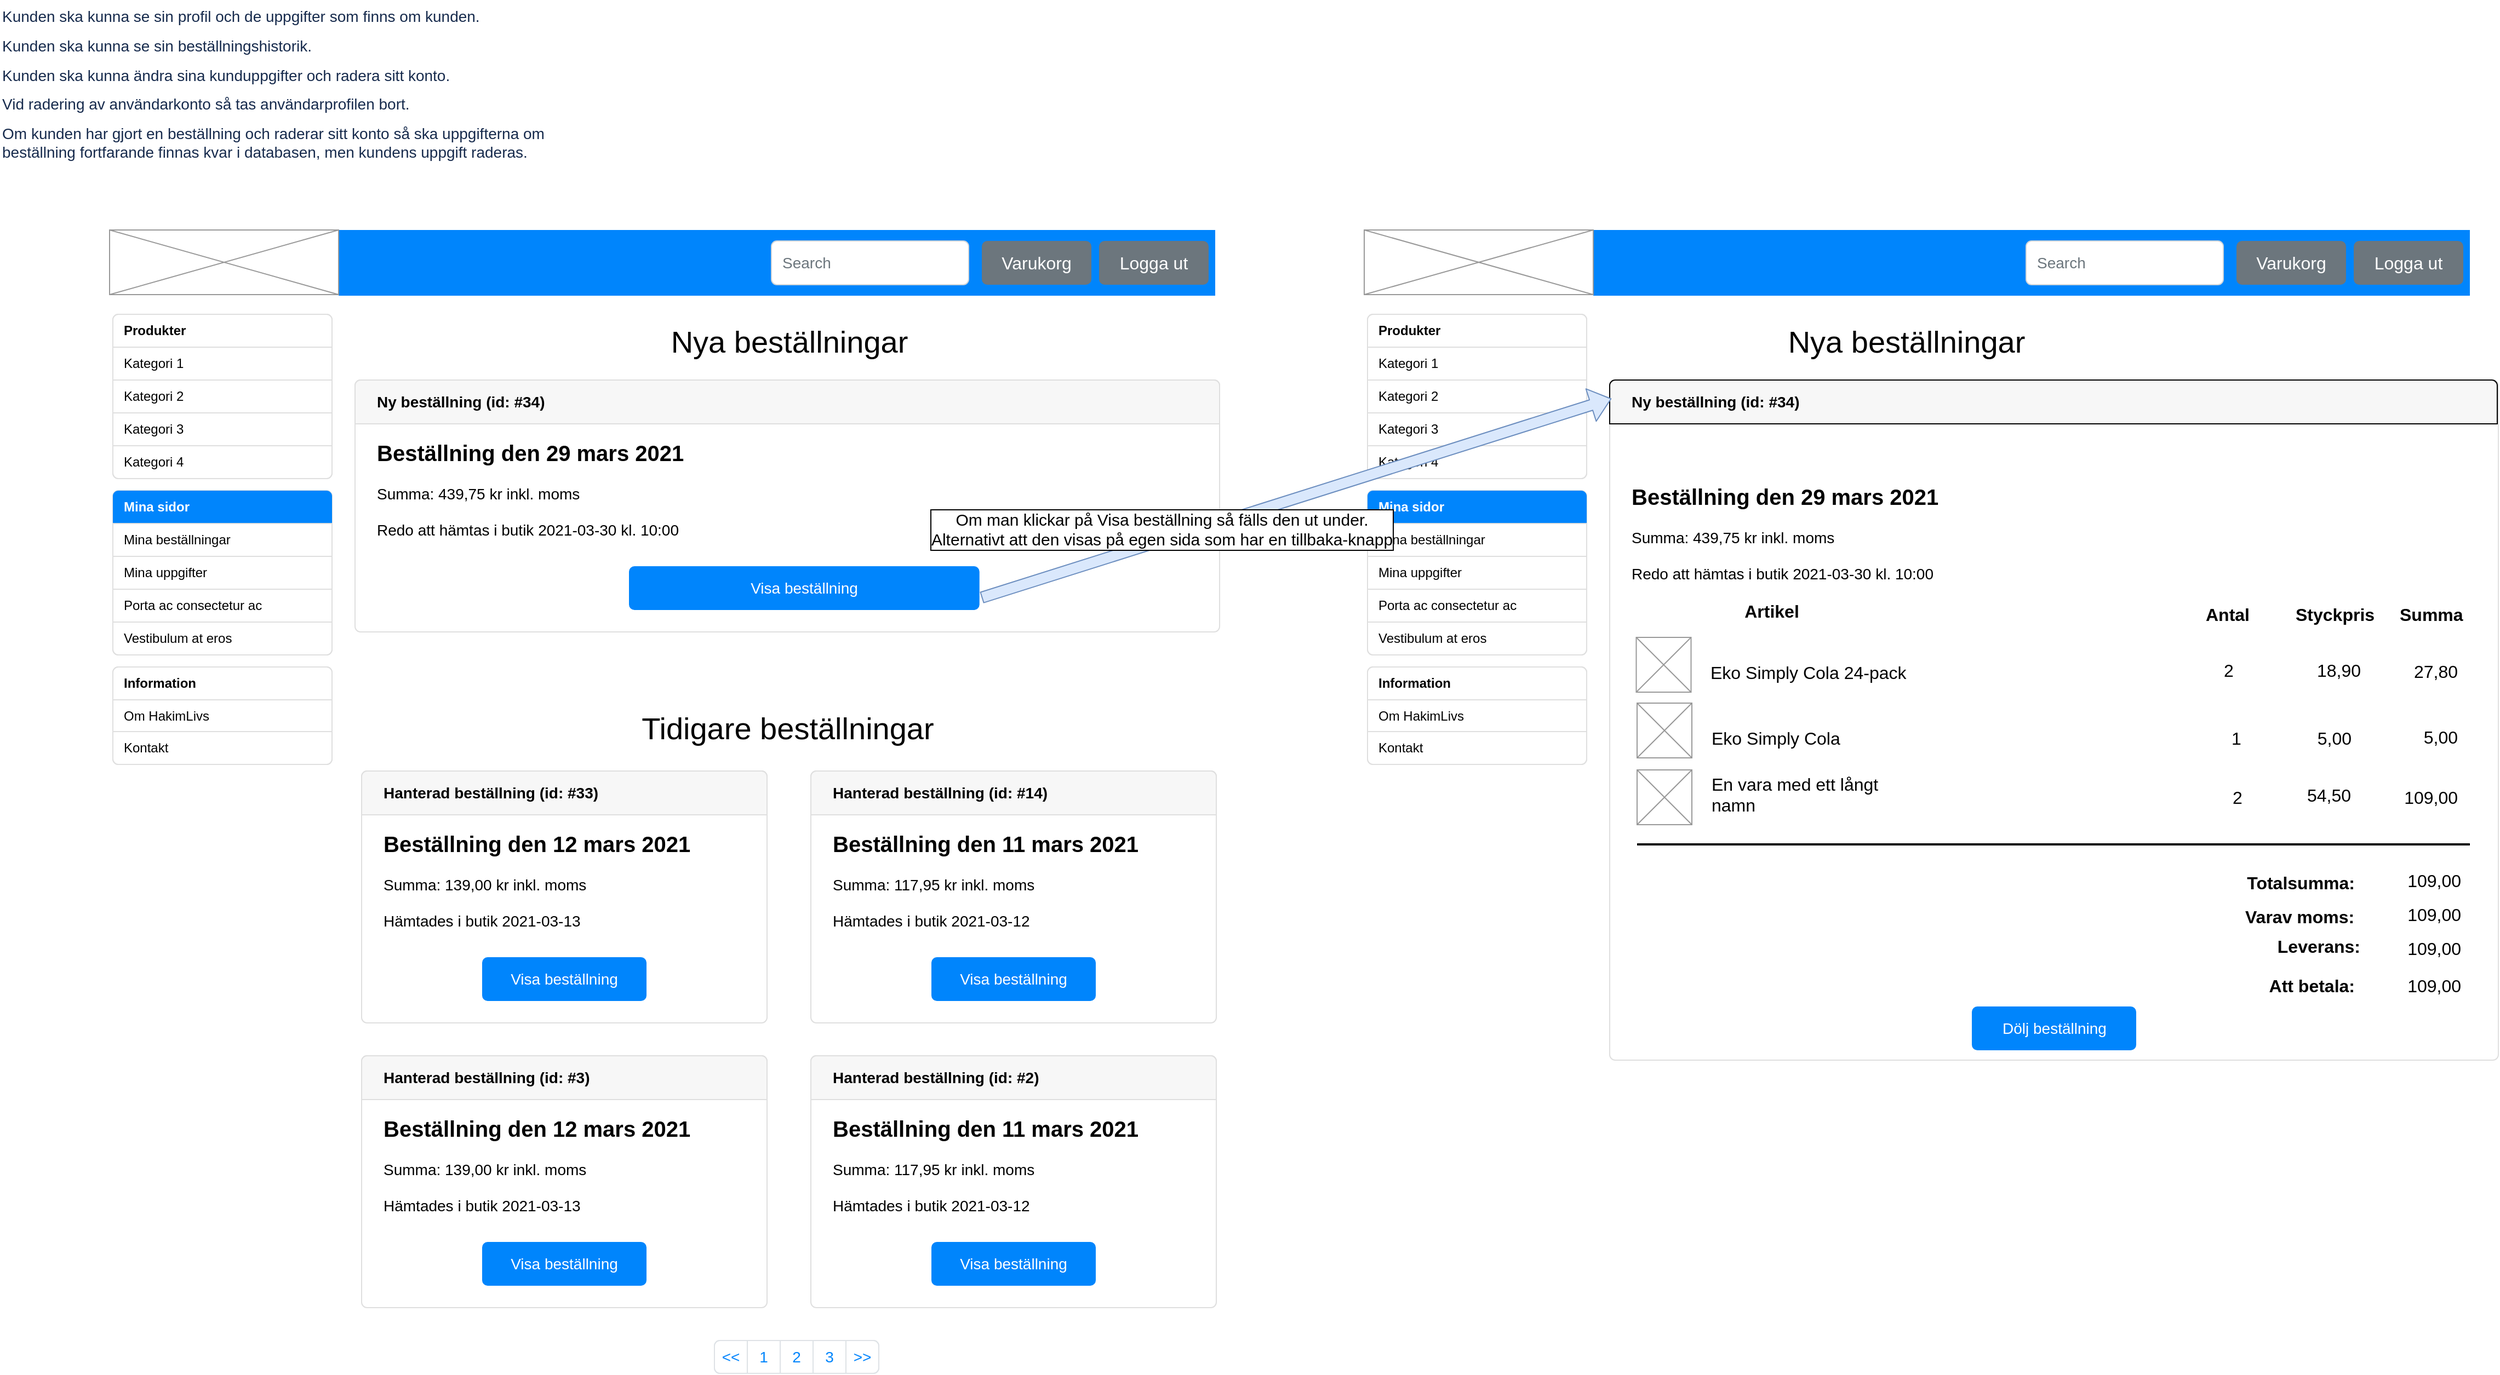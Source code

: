 <mxfile version="14.5.3" type="github">
  <diagram name="Page-1" id="03018318-947c-dd8e-b7a3-06fadd420f32">
    <mxGraphModel dx="2364" dy="2291" grid="0" gridSize="10" guides="1" tooltips="1" connect="1" arrows="1" fold="1" page="1" pageScale="1" pageWidth="1169" pageHeight="827" background="#ffffff" math="0" shadow="0">
      <root>
        <mxCell id="0" />
        <mxCell id="1" parent="0" />
        <mxCell id="zWoutBjJizttgaIo_MZe-9" value="&lt;p style=&quot;margin: 0px; padding: 0px; color: rgb(23, 43, 77); font-size: 14px; font-style: normal; font-weight: 400; letter-spacing: normal; text-indent: 0px; text-transform: none; word-spacing: 0px; background-color: rgb(255, 255, 255);&quot;&gt;Kunden ska kunna se sin profil och de uppgifter som finns om kunden.&lt;/p&gt;&lt;p style=&quot;margin: 10px 0px 0px; padding: 0px; color: rgb(23, 43, 77); font-size: 14px; font-style: normal; font-weight: 400; letter-spacing: normal; text-indent: 0px; text-transform: none; word-spacing: 0px; background-color: rgb(255, 255, 255);&quot;&gt;Kunden ska kunna se sin beställningshistorik.&lt;/p&gt;&lt;p style=&quot;margin: 10px 0px 0px; padding: 0px; color: rgb(23, 43, 77); font-size: 14px; font-style: normal; font-weight: 400; letter-spacing: normal; text-indent: 0px; text-transform: none; word-spacing: 0px; background-color: rgb(255, 255, 255);&quot;&gt;Kunden ska kunna ändra sina kunduppgifter och radera sitt konto.&amp;nbsp;&lt;/p&gt;&lt;p style=&quot;margin: 10px 0px 0px; padding: 0px; color: rgb(23, 43, 77); font-size: 14px; font-style: normal; font-weight: 400; letter-spacing: normal; text-indent: 0px; text-transform: none; word-spacing: 0px; background-color: rgb(255, 255, 255);&quot;&gt;Vid radering av användarkonto så tas användarprofilen bort.&lt;/p&gt;&lt;p style=&quot;margin: 10px 0px 0px; padding: 0px; color: rgb(23, 43, 77); font-size: 14px; font-style: normal; font-weight: 400; letter-spacing: normal; text-indent: 0px; text-transform: none; word-spacing: 0px; background-color: rgb(255, 255, 255);&quot;&gt;Om kunden har gjort en beställning och raderar sitt konto så ska uppgifterna om beställning fortfarande finnas kvar i databasen, men kundens uppgift raderas.&lt;/p&gt;" style="text;whiteSpace=wrap;html=1;" parent="1" vertex="1">
          <mxGeometry x="46" y="-196" width="550" height="140" as="geometry" />
        </mxCell>
        <mxCell id="zWoutBjJizttgaIo_MZe-147" value="" style="html=1;shadow=0;dashed=0;shape=mxgraph.bootstrap.rrect;rSize=5;strokeColor=#DFDFDF;html=1;whiteSpace=wrap;fillColor=#FFFFFF;fontColor=#000000;align=right;container=0;" parent="1" vertex="1">
          <mxGeometry x="1515" y="151" width="811" height="621" as="geometry" />
        </mxCell>
        <mxCell id="zWoutBjJizttgaIo_MZe-168" value="Nya beställningar" style="text;html=1;strokeColor=none;fillColor=none;align=center;verticalAlign=middle;whiteSpace=wrap;rounded=0;fontSize=28;" parent="1" vertex="1">
          <mxGeometry x="1511.5" y="91" width="547.5" height="50" as="geometry" />
        </mxCell>
        <mxCell id="zWoutBjJizttgaIo_MZe-169" value="" style="html=1;shadow=0;dashed=0;fillColor=#0085FC;strokeColor=none;fontSize=16;fontColor=#ffffff;align=left;spacing=15;" parent="1" vertex="1">
          <mxGeometry x="1500" y="14" width="800" height="60" as="geometry" />
        </mxCell>
        <mxCell id="zWoutBjJizttgaIo_MZe-170" value="Search" style="html=1;shadow=0;dashed=0;shape=mxgraph.bootstrap.rrect;rSize=5;fontSize=14;fontColor=#6C767D;strokeColor=#CED4DA;fillColor=#ffffff;align=left;spacing=10;" parent="zWoutBjJizttgaIo_MZe-169" vertex="1">
          <mxGeometry x="1" width="180" height="40" relative="1" as="geometry">
            <mxPoint x="-405" y="10" as="offset" />
          </mxGeometry>
        </mxCell>
        <mxCell id="zWoutBjJizttgaIo_MZe-171" value="Varukorg" style="html=1;shadow=0;dashed=0;shape=mxgraph.bootstrap.rrect;rSize=5;strokeColor=none;strokeWidth=1;fillColor=#6C767D;fontColor=#FFFFFF;whiteSpace=wrap;align=center;verticalAlign=middle;spacingLeft=0;fontStyle=0;fontSize=16;spacing=5;" parent="zWoutBjJizttgaIo_MZe-169" vertex="1">
          <mxGeometry x="587" y="10" width="100" height="40" as="geometry" />
        </mxCell>
        <mxCell id="zWoutBjJizttgaIo_MZe-172" value="Logga ut" style="html=1;shadow=0;dashed=0;shape=mxgraph.bootstrap.rrect;rSize=5;strokeColor=none;strokeWidth=1;fillColor=#6C767D;fontColor=#FFFFFF;whiteSpace=wrap;align=center;verticalAlign=middle;spacingLeft=0;fontStyle=0;fontSize=16;spacing=5;" parent="zWoutBjJizttgaIo_MZe-169" vertex="1">
          <mxGeometry x="694" y="10" width="100" height="40" as="geometry" />
        </mxCell>
        <mxCell id="zWoutBjJizttgaIo_MZe-189" value="" style="verticalLabelPosition=bottom;shadow=0;dashed=0;align=center;html=1;verticalAlign=top;strokeWidth=1;shape=mxgraph.mockup.graphics.simpleIcon;strokeColor=#999999;fontSize=28;" parent="1" vertex="1">
          <mxGeometry x="1291" y="14" width="209" height="59" as="geometry" />
        </mxCell>
        <mxCell id="zWoutBjJizttgaIo_MZe-190" value="" style="group" parent="1" vertex="1" connectable="0">
          <mxGeometry x="146" y="14" width="1019.5" height="1044" as="geometry" />
        </mxCell>
        <mxCell id="zWoutBjJizttgaIo_MZe-34" value="" style="html=1;shadow=0;dashed=0;shape=mxgraph.bootstrap.rrect;rSize=5;strokeColor=#DEE2E6;html=1;whiteSpace=wrap;fillColor=#ffffff;fontColor=#0085FC;align=center;" parent="zWoutBjJizttgaIo_MZe-190" vertex="1">
          <mxGeometry x="552" y="1014" width="150" height="30" as="geometry" />
        </mxCell>
        <mxCell id="zWoutBjJizttgaIo_MZe-35" value="&lt;&lt;" style="strokeColor=inherit;fillColor=inherit;gradientColor=inherit;fontColor=inherit;html=1;shadow=0;dashed=0;shape=mxgraph.bootstrap.leftButton;rSize=5;perimeter=none;whiteSpace=wrap;resizeHeight=1;fontSize=14;" parent="zWoutBjJizttgaIo_MZe-34" vertex="1">
          <mxGeometry width="30" height="30" relative="1" as="geometry" />
        </mxCell>
        <mxCell id="zWoutBjJizttgaIo_MZe-36" value="1" style="strokeColor=inherit;fillColor=inherit;gradientColor=inherit;fontColor=inherit;html=1;shadow=0;dashed=0;perimeter=none;whiteSpace=wrap;resizeHeight=1;fontSize=14;" parent="zWoutBjJizttgaIo_MZe-34" vertex="1">
          <mxGeometry width="30" height="30" relative="1" as="geometry">
            <mxPoint x="30" as="offset" />
          </mxGeometry>
        </mxCell>
        <mxCell id="zWoutBjJizttgaIo_MZe-37" value="2" style="strokeColor=inherit;fillColor=inherit;gradientColor=inherit;fontColor=inherit;html=1;shadow=0;dashed=0;perimeter=none;whiteSpace=wrap;resizeHeight=1;fontSize=14;" parent="zWoutBjJizttgaIo_MZe-34" vertex="1">
          <mxGeometry width="30" height="30" relative="1" as="geometry">
            <mxPoint x="60" as="offset" />
          </mxGeometry>
        </mxCell>
        <mxCell id="zWoutBjJizttgaIo_MZe-38" value="3" style="strokeColor=inherit;fillColor=inherit;gradientColor=inherit;fontColor=inherit;html=1;shadow=0;dashed=0;perimeter=none;whiteSpace=wrap;resizeHeight=1;fontSize=14;" parent="zWoutBjJizttgaIo_MZe-34" vertex="1">
          <mxGeometry width="30" height="30" relative="1" as="geometry">
            <mxPoint x="90" as="offset" />
          </mxGeometry>
        </mxCell>
        <mxCell id="zWoutBjJizttgaIo_MZe-39" value="&gt;&gt;" style="strokeColor=inherit;fillColor=inherit;gradientColor=inherit;fontColor=inherit;html=1;shadow=0;dashed=0;shape=mxgraph.bootstrap.rightButton;rSize=5;perimeter=none;whiteSpace=wrap;resizeHeight=1;fontSize=14;" parent="zWoutBjJizttgaIo_MZe-34" vertex="1">
          <mxGeometry x="1" width="30" height="30" relative="1" as="geometry">
            <mxPoint x="-30" as="offset" />
          </mxGeometry>
        </mxCell>
        <mxCell id="zWoutBjJizttgaIo_MZe-66" value="" style="html=1;shadow=0;dashed=0;shape=mxgraph.bootstrap.rrect;rSize=5;strokeColor=#DFDFDF;html=1;whiteSpace=wrap;fillColor=#FFFFFF;fontColor=#000000;align=center;" parent="zWoutBjJizttgaIo_MZe-190" vertex="1">
          <mxGeometry x="224" y="137" width="789" height="230" as="geometry" />
        </mxCell>
        <mxCell id="zWoutBjJizttgaIo_MZe-67" value="Ny beställning (id: #34)" style="html=1;shadow=0;dashed=0;shape=mxgraph.bootstrap.topButton;strokeColor=inherit;fillColor=#F7F7F7;rSize=5;perimeter=none;whiteSpace=wrap;resizeWidth=1;align=left;spacing=20;fontSize=14;fontStyle=1" parent="zWoutBjJizttgaIo_MZe-66" vertex="1">
          <mxGeometry width="789" height="40" relative="1" as="geometry" />
        </mxCell>
        <mxCell id="zWoutBjJizttgaIo_MZe-68" value="&lt;span style=&quot;font-size: 20px&quot;&gt;&lt;b&gt;Beställning den 29 mars 2021&lt;br&gt;&lt;/b&gt;&lt;/span&gt;&lt;br style=&quot;font-size: 14px&quot;&gt;Summa: 439,75 kr inkl. moms&lt;br&gt;&lt;br&gt;Redo att hämtas i butik 2021-03-30 kl. 10:00" style="perimeter=none;html=1;whiteSpace=wrap;fillColor=none;strokeColor=none;resizeWidth=1;verticalAlign=top;align=left;spacing=20;spacingTop=-10;fontSize=14;" parent="zWoutBjJizttgaIo_MZe-66" vertex="1">
          <mxGeometry width="789" height="120" relative="1" as="geometry">
            <mxPoint y="40" as="offset" />
          </mxGeometry>
        </mxCell>
        <mxCell id="zWoutBjJizttgaIo_MZe-69" value="Visa beställning" style="html=1;shadow=0;dashed=0;shape=mxgraph.bootstrap.rrect;rSize=5;perimeter=none;whiteSpace=wrap;fillColor=#0085FC;strokeColor=none;fontColor=#ffffff;resizeWidth=1;fontSize=14;" parent="zWoutBjJizttgaIo_MZe-66" vertex="1">
          <mxGeometry y="1" width="319.865" height="40" relative="1" as="geometry">
            <mxPoint x="250" y="-60" as="offset" />
          </mxGeometry>
        </mxCell>
        <mxCell id="zWoutBjJizttgaIo_MZe-75" value="" style="html=1;shadow=0;dashed=0;shape=mxgraph.bootstrap.rrect;rSize=5;strokeColor=#DFDFDF;html=1;whiteSpace=wrap;fillColor=#FFFFFF;fontColor=#000000;align=center;" parent="zWoutBjJizttgaIo_MZe-190" vertex="1">
          <mxGeometry x="230" y="494" width="370" height="230" as="geometry" />
        </mxCell>
        <mxCell id="zWoutBjJizttgaIo_MZe-76" value="Hanterad beställning (id: #33)" style="html=1;shadow=0;dashed=0;shape=mxgraph.bootstrap.topButton;strokeColor=inherit;fillColor=#F7F7F7;rSize=5;perimeter=none;whiteSpace=wrap;resizeWidth=1;align=left;spacing=20;fontSize=14;fontStyle=1" parent="zWoutBjJizttgaIo_MZe-75" vertex="1">
          <mxGeometry width="370" height="40" relative="1" as="geometry" />
        </mxCell>
        <mxCell id="zWoutBjJizttgaIo_MZe-77" value="&lt;span style=&quot;font-size: 20px&quot;&gt;&lt;b&gt;Beställning den 12 mars 2021&lt;br&gt;&lt;/b&gt;&lt;/span&gt;&lt;br style=&quot;font-size: 14px&quot;&gt;Summa: 139,00 kr inkl. moms&lt;br&gt;&lt;br&gt;Hämtades i butik 2021-03-13" style="perimeter=none;html=1;whiteSpace=wrap;fillColor=none;strokeColor=none;resizeWidth=1;verticalAlign=top;align=left;spacing=20;spacingTop=-10;fontSize=14;" parent="zWoutBjJizttgaIo_MZe-75" vertex="1">
          <mxGeometry width="370" height="120" relative="1" as="geometry">
            <mxPoint y="40" as="offset" />
          </mxGeometry>
        </mxCell>
        <mxCell id="zWoutBjJizttgaIo_MZe-78" value="Visa beställning" style="html=1;shadow=0;dashed=0;shape=mxgraph.bootstrap.rrect;rSize=5;perimeter=none;whiteSpace=wrap;fillColor=#0085FC;strokeColor=none;fontColor=#ffffff;resizeWidth=1;fontSize=14;" parent="zWoutBjJizttgaIo_MZe-75" vertex="1">
          <mxGeometry y="1" width="150" height="40" relative="1" as="geometry">
            <mxPoint x="110" y="-60" as="offset" />
          </mxGeometry>
        </mxCell>
        <mxCell id="zWoutBjJizttgaIo_MZe-83" value="" style="html=1;shadow=0;dashed=0;shape=mxgraph.bootstrap.rrect;rSize=5;strokeColor=#DFDFDF;html=1;whiteSpace=wrap;fillColor=#FFFFFF;fontColor=#000000;align=center;" parent="zWoutBjJizttgaIo_MZe-190" vertex="1">
          <mxGeometry x="640" y="494" width="370" height="230" as="geometry" />
        </mxCell>
        <mxCell id="zWoutBjJizttgaIo_MZe-84" value="Hanterad beställning (id: #14)" style="html=1;shadow=0;dashed=0;shape=mxgraph.bootstrap.topButton;strokeColor=inherit;fillColor=#F7F7F7;rSize=5;perimeter=none;whiteSpace=wrap;resizeWidth=1;align=left;spacing=20;fontSize=14;fontStyle=1" parent="zWoutBjJizttgaIo_MZe-83" vertex="1">
          <mxGeometry width="370" height="40" relative="1" as="geometry" />
        </mxCell>
        <mxCell id="zWoutBjJizttgaIo_MZe-85" value="&lt;span style=&quot;font-size: 20px&quot;&gt;&lt;b&gt;Beställning den 11 mars 2021&lt;br&gt;&lt;/b&gt;&lt;/span&gt;&lt;br style=&quot;font-size: 14px&quot;&gt;Summa: 117,95 kr inkl. moms&lt;br&gt;&lt;br&gt;Hämtades i butik 2021-03-12" style="perimeter=none;html=1;whiteSpace=wrap;fillColor=none;strokeColor=none;resizeWidth=1;verticalAlign=top;align=left;spacing=20;spacingTop=-10;fontSize=14;" parent="zWoutBjJizttgaIo_MZe-83" vertex="1">
          <mxGeometry width="370" height="120" relative="1" as="geometry">
            <mxPoint y="40" as="offset" />
          </mxGeometry>
        </mxCell>
        <mxCell id="zWoutBjJizttgaIo_MZe-86" value="Visa beställning" style="html=1;shadow=0;dashed=0;shape=mxgraph.bootstrap.rrect;rSize=5;perimeter=none;whiteSpace=wrap;fillColor=#0085FC;strokeColor=none;fontColor=#ffffff;resizeWidth=1;fontSize=14;" parent="zWoutBjJizttgaIo_MZe-83" vertex="1">
          <mxGeometry y="1" width="150" height="40" relative="1" as="geometry">
            <mxPoint x="110" y="-60" as="offset" />
          </mxGeometry>
        </mxCell>
        <mxCell id="zWoutBjJizttgaIo_MZe-87" value="" style="html=1;shadow=0;dashed=0;shape=mxgraph.bootstrap.rrect;rSize=5;strokeColor=#DFDFDF;html=1;whiteSpace=wrap;fillColor=#FFFFFF;fontColor=#000000;align=center;" parent="zWoutBjJizttgaIo_MZe-190" vertex="1">
          <mxGeometry x="230" y="754" width="370" height="230" as="geometry" />
        </mxCell>
        <mxCell id="zWoutBjJizttgaIo_MZe-88" value="Hanterad beställning (id: #3)" style="html=1;shadow=0;dashed=0;shape=mxgraph.bootstrap.topButton;strokeColor=inherit;fillColor=#F7F7F7;rSize=5;perimeter=none;whiteSpace=wrap;resizeWidth=1;align=left;spacing=20;fontSize=14;fontStyle=1" parent="zWoutBjJizttgaIo_MZe-87" vertex="1">
          <mxGeometry width="370" height="40" relative="1" as="geometry" />
        </mxCell>
        <mxCell id="zWoutBjJizttgaIo_MZe-89" value="&lt;span style=&quot;font-size: 20px&quot;&gt;&lt;b&gt;Beställning den 12 mars 2021&lt;br&gt;&lt;/b&gt;&lt;/span&gt;&lt;br style=&quot;font-size: 14px&quot;&gt;Summa: 139,00 kr inkl. moms&lt;br&gt;&lt;br&gt;Hämtades i butik 2021-03-13" style="perimeter=none;html=1;whiteSpace=wrap;fillColor=none;strokeColor=none;resizeWidth=1;verticalAlign=top;align=left;spacing=20;spacingTop=-10;fontSize=14;" parent="zWoutBjJizttgaIo_MZe-87" vertex="1">
          <mxGeometry width="370" height="120" relative="1" as="geometry">
            <mxPoint y="40" as="offset" />
          </mxGeometry>
        </mxCell>
        <mxCell id="zWoutBjJizttgaIo_MZe-90" value="Visa beställning" style="html=1;shadow=0;dashed=0;shape=mxgraph.bootstrap.rrect;rSize=5;perimeter=none;whiteSpace=wrap;fillColor=#0085FC;strokeColor=none;fontColor=#ffffff;resizeWidth=1;fontSize=14;" parent="zWoutBjJizttgaIo_MZe-87" vertex="1">
          <mxGeometry y="1" width="150" height="40" relative="1" as="geometry">
            <mxPoint x="110" y="-60" as="offset" />
          </mxGeometry>
        </mxCell>
        <mxCell id="zWoutBjJizttgaIo_MZe-91" value="" style="html=1;shadow=0;dashed=0;shape=mxgraph.bootstrap.rrect;rSize=5;strokeColor=#DFDFDF;html=1;whiteSpace=wrap;fillColor=#FFFFFF;fontColor=#000000;align=center;" parent="zWoutBjJizttgaIo_MZe-190" vertex="1">
          <mxGeometry x="640" y="754" width="370" height="230" as="geometry" />
        </mxCell>
        <mxCell id="zWoutBjJizttgaIo_MZe-92" value="Hanterad beställning (id: #2)" style="html=1;shadow=0;dashed=0;shape=mxgraph.bootstrap.topButton;strokeColor=inherit;fillColor=#F7F7F7;rSize=5;perimeter=none;whiteSpace=wrap;resizeWidth=1;align=left;spacing=20;fontSize=14;fontStyle=1" parent="zWoutBjJizttgaIo_MZe-91" vertex="1">
          <mxGeometry width="370" height="40" relative="1" as="geometry" />
        </mxCell>
        <mxCell id="zWoutBjJizttgaIo_MZe-93" value="&lt;span style=&quot;font-size: 20px&quot;&gt;&lt;b&gt;Beställning den 11 mars 2021&lt;br&gt;&lt;/b&gt;&lt;/span&gt;&lt;br style=&quot;font-size: 14px&quot;&gt;Summa: 117,95 kr inkl. moms&lt;br&gt;&lt;br&gt;Hämtades i butik 2021-03-12" style="perimeter=none;html=1;whiteSpace=wrap;fillColor=none;strokeColor=none;resizeWidth=1;verticalAlign=top;align=left;spacing=20;spacingTop=-10;fontSize=14;" parent="zWoutBjJizttgaIo_MZe-91" vertex="1">
          <mxGeometry width="370" height="120" relative="1" as="geometry">
            <mxPoint y="40" as="offset" />
          </mxGeometry>
        </mxCell>
        <mxCell id="zWoutBjJizttgaIo_MZe-94" value="Visa beställning" style="html=1;shadow=0;dashed=0;shape=mxgraph.bootstrap.rrect;rSize=5;perimeter=none;whiteSpace=wrap;fillColor=#0085FC;strokeColor=none;fontColor=#ffffff;resizeWidth=1;fontSize=14;" parent="zWoutBjJizttgaIo_MZe-91" vertex="1">
          <mxGeometry y="1" width="150" height="40" relative="1" as="geometry">
            <mxPoint x="110" y="-60" as="offset" />
          </mxGeometry>
        </mxCell>
        <mxCell id="zWoutBjJizttgaIo_MZe-95" value="Tidigare beställningar" style="text;html=1;strokeColor=none;fillColor=none;align=center;verticalAlign=middle;whiteSpace=wrap;rounded=0;fontSize=28;" parent="zWoutBjJizttgaIo_MZe-190" vertex="1">
          <mxGeometry x="220.5" y="430" width="796" height="50" as="geometry" />
        </mxCell>
        <mxCell id="zWoutBjJizttgaIo_MZe-96" value="Nya beställningar" style="text;html=1;strokeColor=none;fillColor=none;align=center;verticalAlign=middle;whiteSpace=wrap;rounded=0;fontSize=28;" parent="zWoutBjJizttgaIo_MZe-190" vertex="1">
          <mxGeometry x="220.5" y="77" width="799" height="50" as="geometry" />
        </mxCell>
        <mxCell id="zWoutBjJizttgaIo_MZe-99" value="" style="html=1;shadow=0;dashed=0;fillColor=#0085FC;strokeColor=none;fontSize=16;fontColor=#ffffff;align=left;spacing=15;" parent="zWoutBjJizttgaIo_MZe-190" vertex="1">
          <mxGeometry x="209" width="800" height="60" as="geometry" />
        </mxCell>
        <mxCell id="zWoutBjJizttgaIo_MZe-105" value="Search" style="html=1;shadow=0;dashed=0;shape=mxgraph.bootstrap.rrect;rSize=5;fontSize=14;fontColor=#6C767D;strokeColor=#CED4DA;fillColor=#ffffff;align=left;spacing=10;" parent="zWoutBjJizttgaIo_MZe-99" vertex="1">
          <mxGeometry x="1" width="180" height="40" relative="1" as="geometry">
            <mxPoint x="-405" y="10" as="offset" />
          </mxGeometry>
        </mxCell>
        <mxCell id="zWoutBjJizttgaIo_MZe-106" value="Varukorg" style="html=1;shadow=0;dashed=0;shape=mxgraph.bootstrap.rrect;rSize=5;strokeColor=none;strokeWidth=1;fillColor=#6C767D;fontColor=#FFFFFF;whiteSpace=wrap;align=center;verticalAlign=middle;spacingLeft=0;fontStyle=0;fontSize=16;spacing=5;" parent="zWoutBjJizttgaIo_MZe-99" vertex="1">
          <mxGeometry x="587" y="10" width="100" height="40" as="geometry" />
        </mxCell>
        <mxCell id="zWoutBjJizttgaIo_MZe-107" value="Logga ut" style="html=1;shadow=0;dashed=0;shape=mxgraph.bootstrap.rrect;rSize=5;strokeColor=none;strokeWidth=1;fillColor=#6C767D;fontColor=#FFFFFF;whiteSpace=wrap;align=center;verticalAlign=middle;spacingLeft=0;fontStyle=0;fontSize=16;spacing=5;" parent="zWoutBjJizttgaIo_MZe-99" vertex="1">
          <mxGeometry x="694" y="10" width="100" height="40" as="geometry" />
        </mxCell>
        <mxCell id="zWoutBjJizttgaIo_MZe-113" value="" style="html=1;shadow=0;dashed=0;shape=mxgraph.bootstrap.rrect;rSize=5;strokeColor=#DFDFDF;html=1;whiteSpace=wrap;fillColor=#FFFFFF;fontColor=#000000;align=right;" parent="zWoutBjJizttgaIo_MZe-190" vertex="1">
          <mxGeometry x="3" y="238" width="200" height="150" as="geometry" />
        </mxCell>
        <mxCell id="zWoutBjJizttgaIo_MZe-114" value="Mina sidor" style="html=1;shadow=0;dashed=0;shape=mxgraph.bootstrap.topButton;rSize=5;strokeColor=none;fillColor=#0085FC;fontColor=#ffffff;perimeter=none;whiteSpace=wrap;resizeWidth=1;align=left;spacing=10;fontStyle=1" parent="zWoutBjJizttgaIo_MZe-113" vertex="1">
          <mxGeometry width="200" height="30" relative="1" as="geometry" />
        </mxCell>
        <mxCell id="zWoutBjJizttgaIo_MZe-115" value="Mina beställningar" style="strokeColor=inherit;fillColor=inherit;gradientColor=inherit;fontColor=inherit;html=1;shadow=0;dashed=0;perimeter=none;whiteSpace=wrap;resizeWidth=1;align=left;spacing=10;" parent="zWoutBjJizttgaIo_MZe-113" vertex="1">
          <mxGeometry width="200" height="30" relative="1" as="geometry">
            <mxPoint y="30" as="offset" />
          </mxGeometry>
        </mxCell>
        <mxCell id="zWoutBjJizttgaIo_MZe-116" value="Mina uppgifter" style="strokeColor=inherit;fillColor=inherit;gradientColor=inherit;fontColor=inherit;html=1;shadow=0;dashed=0;perimeter=none;whiteSpace=wrap;resizeWidth=1;align=left;spacing=10;" parent="zWoutBjJizttgaIo_MZe-113" vertex="1">
          <mxGeometry width="200" height="30" relative="1" as="geometry">
            <mxPoint y="60" as="offset" />
          </mxGeometry>
        </mxCell>
        <mxCell id="zWoutBjJizttgaIo_MZe-117" value="Porta ac consectetur ac" style="strokeColor=inherit;fillColor=inherit;gradientColor=inherit;fontColor=inherit;html=1;shadow=0;dashed=0;perimeter=none;whiteSpace=wrap;resizeWidth=1;align=left;spacing=10;" parent="zWoutBjJizttgaIo_MZe-113" vertex="1">
          <mxGeometry width="200" height="30" relative="1" as="geometry">
            <mxPoint y="90" as="offset" />
          </mxGeometry>
        </mxCell>
        <mxCell id="zWoutBjJizttgaIo_MZe-118" value="Vestibulum at eros" style="strokeColor=inherit;fillColor=inherit;gradientColor=inherit;fontColor=inherit;html=1;shadow=0;dashed=0;shape=mxgraph.bootstrap.bottomButton;rSize=5;perimeter=none;whiteSpace=wrap;resizeWidth=1;resizeHeight=0;align=left;spacing=10;" parent="zWoutBjJizttgaIo_MZe-113" vertex="1">
          <mxGeometry y="1" width="200" height="30" relative="1" as="geometry">
            <mxPoint y="-30" as="offset" />
          </mxGeometry>
        </mxCell>
        <mxCell id="zWoutBjJizttgaIo_MZe-119" value="" style="html=1;shadow=0;dashed=0;shape=mxgraph.bootstrap.rrect;rSize=5;strokeColor=#DFDFDF;html=1;whiteSpace=wrap;fillColor=#FFFFFF;fontColor=#000000;align=right;" parent="zWoutBjJizttgaIo_MZe-190" vertex="1">
          <mxGeometry x="3" y="77" width="200" height="150" as="geometry" />
        </mxCell>
        <mxCell id="zWoutBjJizttgaIo_MZe-120" value="Produkter" style="strokeColor=inherit;fillColor=inherit;gradientColor=inherit;fontColor=inherit;html=1;shadow=0;dashed=0;shape=mxgraph.bootstrap.topButton;rSize=5;perimeter=none;whiteSpace=wrap;resizeWidth=1;align=left;spacing=10;fontStyle=1" parent="zWoutBjJizttgaIo_MZe-119" vertex="1">
          <mxGeometry width="200" height="30" relative="1" as="geometry" />
        </mxCell>
        <mxCell id="zWoutBjJizttgaIo_MZe-121" value="Kategori 1" style="strokeColor=inherit;fillColor=inherit;gradientColor=inherit;fontColor=inherit;html=1;shadow=0;dashed=0;perimeter=none;whiteSpace=wrap;resizeWidth=1;align=left;spacing=10;" parent="zWoutBjJizttgaIo_MZe-119" vertex="1">
          <mxGeometry width="200" height="30" relative="1" as="geometry">
            <mxPoint y="30" as="offset" />
          </mxGeometry>
        </mxCell>
        <mxCell id="zWoutBjJizttgaIo_MZe-122" value="Kategori 2" style="strokeColor=inherit;fillColor=inherit;gradientColor=inherit;fontColor=inherit;html=1;shadow=0;dashed=0;perimeter=none;whiteSpace=wrap;resizeWidth=1;align=left;spacing=10;" parent="zWoutBjJizttgaIo_MZe-119" vertex="1">
          <mxGeometry width="200" height="30" relative="1" as="geometry">
            <mxPoint y="60" as="offset" />
          </mxGeometry>
        </mxCell>
        <mxCell id="zWoutBjJizttgaIo_MZe-123" value="Kategori 3" style="strokeColor=inherit;fillColor=inherit;gradientColor=inherit;fontColor=inherit;html=1;shadow=0;dashed=0;perimeter=none;whiteSpace=wrap;resizeWidth=1;align=left;spacing=10;" parent="zWoutBjJizttgaIo_MZe-119" vertex="1">
          <mxGeometry width="200" height="30" relative="1" as="geometry">
            <mxPoint y="90" as="offset" />
          </mxGeometry>
        </mxCell>
        <mxCell id="zWoutBjJizttgaIo_MZe-124" value="Kategori 4" style="strokeColor=inherit;fillColor=inherit;gradientColor=inherit;fontColor=inherit;html=1;shadow=0;dashed=0;shape=mxgraph.bootstrap.bottomButton;rSize=5;perimeter=none;whiteSpace=wrap;resizeWidth=1;resizeHeight=0;align=left;spacing=10;" parent="zWoutBjJizttgaIo_MZe-119" vertex="1">
          <mxGeometry y="1" width="200" height="30" relative="1" as="geometry">
            <mxPoint y="-30" as="offset" />
          </mxGeometry>
        </mxCell>
        <mxCell id="zWoutBjJizttgaIo_MZe-125" value="" style="html=1;shadow=0;dashed=0;shape=mxgraph.bootstrap.rrect;rSize=5;strokeColor=#DFDFDF;html=1;whiteSpace=wrap;fillColor=#FFFFFF;fontColor=#000000;align=right;" parent="zWoutBjJizttgaIo_MZe-190" vertex="1">
          <mxGeometry x="3" y="399" width="200" height="89" as="geometry" />
        </mxCell>
        <mxCell id="zWoutBjJizttgaIo_MZe-126" value="Information" style="strokeColor=inherit;fillColor=inherit;gradientColor=inherit;fontColor=inherit;html=1;shadow=0;dashed=0;shape=mxgraph.bootstrap.topButton;rSize=5;perimeter=none;whiteSpace=wrap;resizeWidth=1;align=left;spacing=10;fontStyle=1" parent="zWoutBjJizttgaIo_MZe-125" vertex="1">
          <mxGeometry width="200" height="30" relative="1" as="geometry" />
        </mxCell>
        <mxCell id="zWoutBjJizttgaIo_MZe-127" value="Om HakimLivs" style="strokeColor=inherit;fillColor=inherit;gradientColor=inherit;fontColor=inherit;html=1;shadow=0;dashed=0;perimeter=none;whiteSpace=wrap;resizeWidth=1;align=left;spacing=10;" parent="zWoutBjJizttgaIo_MZe-125" vertex="1">
          <mxGeometry width="200" height="30" relative="1" as="geometry">
            <mxPoint y="30" as="offset" />
          </mxGeometry>
        </mxCell>
        <mxCell id="zWoutBjJizttgaIo_MZe-130" value="Kontakt" style="strokeColor=inherit;fillColor=inherit;gradientColor=inherit;fontColor=inherit;html=1;shadow=0;dashed=0;shape=mxgraph.bootstrap.bottomButton;rSize=5;perimeter=none;whiteSpace=wrap;resizeWidth=1;resizeHeight=0;align=left;spacing=10;" parent="zWoutBjJizttgaIo_MZe-125" vertex="1">
          <mxGeometry y="1" width="200" height="30" relative="1" as="geometry">
            <mxPoint y="-30" as="offset" />
          </mxGeometry>
        </mxCell>
        <mxCell id="zWoutBjJizttgaIo_MZe-140" value="" style="verticalLabelPosition=bottom;shadow=0;dashed=0;align=center;html=1;verticalAlign=top;strokeWidth=1;shape=mxgraph.mockup.graphics.simpleIcon;strokeColor=#999999;fontSize=28;" parent="zWoutBjJizttgaIo_MZe-190" vertex="1">
          <mxGeometry width="209" height="59" as="geometry" />
        </mxCell>
        <mxCell id="zWoutBjJizttgaIo_MZe-191" value="" style="group" parent="1" vertex="1" connectable="0">
          <mxGeometry x="1294" y="91" width="200" height="411" as="geometry" />
        </mxCell>
        <mxCell id="zWoutBjJizttgaIo_MZe-173" value="" style="html=1;shadow=0;dashed=0;shape=mxgraph.bootstrap.rrect;rSize=5;strokeColor=#DFDFDF;html=1;whiteSpace=wrap;fillColor=#FFFFFF;fontColor=#000000;align=right;" parent="zWoutBjJizttgaIo_MZe-191" vertex="1">
          <mxGeometry y="161" width="200" height="150" as="geometry" />
        </mxCell>
        <mxCell id="zWoutBjJizttgaIo_MZe-174" value="Mina sidor" style="html=1;shadow=0;dashed=0;shape=mxgraph.bootstrap.topButton;rSize=5;strokeColor=none;fillColor=#0085FC;fontColor=#ffffff;perimeter=none;whiteSpace=wrap;resizeWidth=1;align=left;spacing=10;fontStyle=1" parent="zWoutBjJizttgaIo_MZe-173" vertex="1">
          <mxGeometry width="200" height="30" relative="1" as="geometry" />
        </mxCell>
        <mxCell id="zWoutBjJizttgaIo_MZe-175" value="Mina beställningar" style="strokeColor=inherit;fillColor=inherit;gradientColor=inherit;fontColor=inherit;html=1;shadow=0;dashed=0;perimeter=none;whiteSpace=wrap;resizeWidth=1;align=left;spacing=10;" parent="zWoutBjJizttgaIo_MZe-173" vertex="1">
          <mxGeometry width="200" height="30" relative="1" as="geometry">
            <mxPoint y="30" as="offset" />
          </mxGeometry>
        </mxCell>
        <mxCell id="zWoutBjJizttgaIo_MZe-176" value="Mina uppgifter" style="strokeColor=inherit;fillColor=inherit;gradientColor=inherit;fontColor=inherit;html=1;shadow=0;dashed=0;perimeter=none;whiteSpace=wrap;resizeWidth=1;align=left;spacing=10;" parent="zWoutBjJizttgaIo_MZe-173" vertex="1">
          <mxGeometry width="200" height="30" relative="1" as="geometry">
            <mxPoint y="60" as="offset" />
          </mxGeometry>
        </mxCell>
        <mxCell id="zWoutBjJizttgaIo_MZe-177" value="Porta ac consectetur ac" style="strokeColor=inherit;fillColor=inherit;gradientColor=inherit;fontColor=inherit;html=1;shadow=0;dashed=0;perimeter=none;whiteSpace=wrap;resizeWidth=1;align=left;spacing=10;" parent="zWoutBjJizttgaIo_MZe-173" vertex="1">
          <mxGeometry width="200" height="30" relative="1" as="geometry">
            <mxPoint y="90" as="offset" />
          </mxGeometry>
        </mxCell>
        <mxCell id="zWoutBjJizttgaIo_MZe-178" value="Vestibulum at eros" style="strokeColor=inherit;fillColor=inherit;gradientColor=inherit;fontColor=inherit;html=1;shadow=0;dashed=0;shape=mxgraph.bootstrap.bottomButton;rSize=5;perimeter=none;whiteSpace=wrap;resizeWidth=1;resizeHeight=0;align=left;spacing=10;" parent="zWoutBjJizttgaIo_MZe-173" vertex="1">
          <mxGeometry y="1" width="200" height="30" relative="1" as="geometry">
            <mxPoint y="-30" as="offset" />
          </mxGeometry>
        </mxCell>
        <mxCell id="zWoutBjJizttgaIo_MZe-179" value="" style="html=1;shadow=0;dashed=0;shape=mxgraph.bootstrap.rrect;rSize=5;strokeColor=#DFDFDF;html=1;whiteSpace=wrap;fillColor=#FFFFFF;fontColor=#000000;align=right;" parent="zWoutBjJizttgaIo_MZe-191" vertex="1">
          <mxGeometry width="200" height="150" as="geometry" />
        </mxCell>
        <mxCell id="zWoutBjJizttgaIo_MZe-180" value="Produkter" style="strokeColor=inherit;fillColor=inherit;gradientColor=inherit;fontColor=inherit;html=1;shadow=0;dashed=0;shape=mxgraph.bootstrap.topButton;rSize=5;perimeter=none;whiteSpace=wrap;resizeWidth=1;align=left;spacing=10;fontStyle=1" parent="zWoutBjJizttgaIo_MZe-179" vertex="1">
          <mxGeometry width="200" height="30" relative="1" as="geometry" />
        </mxCell>
        <mxCell id="zWoutBjJizttgaIo_MZe-181" value="Kategori 1" style="strokeColor=inherit;fillColor=inherit;gradientColor=inherit;fontColor=inherit;html=1;shadow=0;dashed=0;perimeter=none;whiteSpace=wrap;resizeWidth=1;align=left;spacing=10;" parent="zWoutBjJizttgaIo_MZe-179" vertex="1">
          <mxGeometry width="200" height="30" relative="1" as="geometry">
            <mxPoint y="30" as="offset" />
          </mxGeometry>
        </mxCell>
        <mxCell id="zWoutBjJizttgaIo_MZe-182" value="Kategori 2" style="strokeColor=inherit;fillColor=inherit;gradientColor=inherit;fontColor=inherit;html=1;shadow=0;dashed=0;perimeter=none;whiteSpace=wrap;resizeWidth=1;align=left;spacing=10;" parent="zWoutBjJizttgaIo_MZe-179" vertex="1">
          <mxGeometry width="200" height="30" relative="1" as="geometry">
            <mxPoint y="60" as="offset" />
          </mxGeometry>
        </mxCell>
        <mxCell id="zWoutBjJizttgaIo_MZe-183" value="Kategori 3" style="strokeColor=inherit;fillColor=inherit;gradientColor=inherit;fontColor=inherit;html=1;shadow=0;dashed=0;perimeter=none;whiteSpace=wrap;resizeWidth=1;align=left;spacing=10;" parent="zWoutBjJizttgaIo_MZe-179" vertex="1">
          <mxGeometry width="200" height="30" relative="1" as="geometry">
            <mxPoint y="90" as="offset" />
          </mxGeometry>
        </mxCell>
        <mxCell id="zWoutBjJizttgaIo_MZe-184" value="Kategori 4" style="strokeColor=inherit;fillColor=inherit;gradientColor=inherit;fontColor=inherit;html=1;shadow=0;dashed=0;shape=mxgraph.bootstrap.bottomButton;rSize=5;perimeter=none;whiteSpace=wrap;resizeWidth=1;resizeHeight=0;align=left;spacing=10;" parent="zWoutBjJizttgaIo_MZe-179" vertex="1">
          <mxGeometry y="1" width="200" height="30" relative="1" as="geometry">
            <mxPoint y="-30" as="offset" />
          </mxGeometry>
        </mxCell>
        <mxCell id="zWoutBjJizttgaIo_MZe-185" value="" style="html=1;shadow=0;dashed=0;shape=mxgraph.bootstrap.rrect;rSize=5;strokeColor=#DFDFDF;html=1;whiteSpace=wrap;fillColor=#FFFFFF;fontColor=#000000;align=right;" parent="zWoutBjJizttgaIo_MZe-191" vertex="1">
          <mxGeometry y="322" width="200" height="89" as="geometry" />
        </mxCell>
        <mxCell id="zWoutBjJizttgaIo_MZe-186" value="Information" style="strokeColor=inherit;fillColor=inherit;gradientColor=inherit;fontColor=inherit;html=1;shadow=0;dashed=0;shape=mxgraph.bootstrap.topButton;rSize=5;perimeter=none;whiteSpace=wrap;resizeWidth=1;align=left;spacing=10;fontStyle=1" parent="zWoutBjJizttgaIo_MZe-185" vertex="1">
          <mxGeometry width="200" height="30" relative="1" as="geometry" />
        </mxCell>
        <mxCell id="zWoutBjJizttgaIo_MZe-187" value="Om HakimLivs" style="strokeColor=inherit;fillColor=inherit;gradientColor=inherit;fontColor=inherit;html=1;shadow=0;dashed=0;perimeter=none;whiteSpace=wrap;resizeWidth=1;align=left;spacing=10;" parent="zWoutBjJizttgaIo_MZe-185" vertex="1">
          <mxGeometry width="200" height="30" relative="1" as="geometry">
            <mxPoint y="30" as="offset" />
          </mxGeometry>
        </mxCell>
        <mxCell id="zWoutBjJizttgaIo_MZe-188" value="Kontakt" style="strokeColor=inherit;fillColor=inherit;gradientColor=inherit;fontColor=inherit;html=1;shadow=0;dashed=0;shape=mxgraph.bootstrap.bottomButton;rSize=5;perimeter=none;whiteSpace=wrap;resizeWidth=1;resizeHeight=0;align=left;spacing=10;" parent="zWoutBjJizttgaIo_MZe-185" vertex="1">
          <mxGeometry y="1" width="200" height="30" relative="1" as="geometry">
            <mxPoint y="-30" as="offset" />
          </mxGeometry>
        </mxCell>
        <mxCell id="zWoutBjJizttgaIo_MZe-148" value="Ny beställning (id: #34)" style="html=1;shadow=0;dashed=0;shape=mxgraph.bootstrap.topButton;strokeColor=inherit;fillColor=#F7F7F7;rSize=5;perimeter=none;whiteSpace=wrap;resizeWidth=1;align=left;spacing=20;fontSize=14;fontStyle=1" parent="1" vertex="1">
          <mxGeometry x="1515" y="151" width="810" height="40" as="geometry" />
        </mxCell>
        <mxCell id="zWoutBjJizttgaIo_MZe-149" value="&lt;span style=&quot;font-size: 20px&quot;&gt;&lt;b&gt;Beställning den 29 mars 2021&lt;br&gt;&lt;/b&gt;&lt;/span&gt;&lt;br style=&quot;font-size: 14px&quot;&gt;Summa: 439,75 kr inkl. moms&lt;br&gt;&lt;br&gt;Redo att hämtas i butik 2021-03-30 kl. 10:00" style="perimeter=none;html=1;whiteSpace=wrap;fillColor=none;strokeColor=none;resizeWidth=1;verticalAlign=top;align=left;spacing=20;spacingTop=-10;fontSize=14;" parent="1" vertex="1">
          <mxGeometry x="1515" y="191" width="789" height="120" as="geometry">
            <mxPoint y="40" as="offset" />
          </mxGeometry>
        </mxCell>
        <mxCell id="zWoutBjJizttgaIo_MZe-220" value="" style="line;strokeWidth=2;html=1;fontSize=16;align=center;" parent="1" vertex="1">
          <mxGeometry x="1540" y="570" width="760" height="10" as="geometry" />
        </mxCell>
        <mxCell id="zWoutBjJizttgaIo_MZe-221" value="&lt;span style=&quot;font-family: &amp;quot;arial&amp;quot; ; font-style: normal ; font-size: 16px&quot;&gt;&lt;font style=&quot;font-size: 16px ; line-height: 100%&quot;&gt;109,00&lt;/font&gt;&lt;/span&gt;" style="text;whiteSpace=wrap;html=1;fontSize=16;verticalAlign=middle;align=right;spacing=0;" parent="1" vertex="1">
          <mxGeometry x="2189" y="589" width="103" height="37" as="geometry" />
        </mxCell>
        <mxCell id="zWoutBjJizttgaIo_MZe-222" value="&lt;span style=&quot;font-family: &amp;quot;arial&amp;quot; ; font-style: normal ; font-size: 16px&quot;&gt;&lt;font style=&quot;font-size: 16px ; line-height: 100%&quot;&gt;109,00&lt;/font&gt;&lt;/span&gt;" style="text;whiteSpace=wrap;html=1;fontSize=16;verticalAlign=middle;align=right;spacing=0;" parent="1" vertex="1">
          <mxGeometry x="2189" y="620" width="103" height="37" as="geometry" />
        </mxCell>
        <mxCell id="zWoutBjJizttgaIo_MZe-223" value="&lt;span style=&quot;font-family: &amp;quot;arial&amp;quot; ; font-style: normal ; font-size: 16px&quot;&gt;&lt;font style=&quot;font-size: 16px ; line-height: 100%&quot;&gt;109,00&lt;/font&gt;&lt;/span&gt;" style="text;whiteSpace=wrap;html=1;fontSize=16;verticalAlign=middle;align=right;spacing=0;" parent="1" vertex="1">
          <mxGeometry x="2189" y="651" width="103" height="37" as="geometry" />
        </mxCell>
        <mxCell id="zWoutBjJizttgaIo_MZe-224" value="&lt;span style=&quot;font-family: &amp;quot;arial&amp;quot; ; font-style: normal ; font-size: 16px&quot;&gt;&lt;font style=&quot;font-size: 16px ; line-height: 100%&quot;&gt;109,00&lt;/font&gt;&lt;/span&gt;" style="text;whiteSpace=wrap;html=1;fontSize=16;verticalAlign=middle;align=right;spacing=0;" parent="1" vertex="1">
          <mxGeometry x="2189" y="685" width="103" height="37" as="geometry" />
        </mxCell>
        <mxCell id="zWoutBjJizttgaIo_MZe-225" value="Totalsumma:" style="text;html=1;strokeColor=none;fillColor=none;align=right;verticalAlign=middle;whiteSpace=wrap;rounded=0;fontSize=16;fontStyle=1" parent="1" vertex="1">
          <mxGeometry x="2094" y="600" width="103" height="20" as="geometry" />
        </mxCell>
        <mxCell id="zWoutBjJizttgaIo_MZe-226" value="Varav moms:" style="text;html=1;strokeColor=none;fillColor=none;align=left;verticalAlign=middle;whiteSpace=wrap;rounded=0;fontSize=16;fontStyle=1" parent="1" vertex="1">
          <mxGeometry x="2093" y="631" width="104" height="20" as="geometry" />
        </mxCell>
        <mxCell id="zWoutBjJizttgaIo_MZe-227" value="Leverans:" style="text;html=1;strokeColor=none;fillColor=none;align=right;verticalAlign=middle;whiteSpace=wrap;rounded=0;fontSize=16;fontStyle=1" parent="1" vertex="1">
          <mxGeometry x="2093" y="657" width="109.2" height="21" as="geometry" />
        </mxCell>
        <mxCell id="zWoutBjJizttgaIo_MZe-228" value="Att betala:" style="text;html=1;strokeColor=none;fillColor=none;align=right;verticalAlign=middle;whiteSpace=wrap;rounded=0;fontSize=16;fontStyle=1" parent="1" vertex="1">
          <mxGeometry x="2093" y="693.5" width="104" height="20" as="geometry" />
        </mxCell>
        <mxCell id="zWoutBjJizttgaIo_MZe-230" value="Dölj beställning" style="html=1;shadow=0;dashed=0;shape=mxgraph.bootstrap.rrect;rSize=5;perimeter=none;whiteSpace=wrap;fillColor=#0085FC;strokeColor=none;fontColor=#ffffff;resizeWidth=1;fontSize=14;" parent="1" vertex="1">
          <mxGeometry x="1845.5" y="723" width="150" height="40" as="geometry" />
        </mxCell>
        <mxCell id="Tds_lSETVSFmA4y9HQOW-2" value="" style="group" vertex="1" connectable="0" parent="1">
          <mxGeometry x="1540" y="352" width="749" height="23" as="geometry" />
        </mxCell>
        <mxCell id="zWoutBjJizttgaIo_MZe-197" value="Artikel" style="text;html=1;strokeColor=none;fillColor=none;align=center;verticalAlign=middle;whiteSpace=wrap;rounded=0;fontSize=16;fontStyle=1" parent="Tds_lSETVSFmA4y9HQOW-2" vertex="1">
          <mxGeometry width="246" height="20" as="geometry" />
        </mxCell>
        <mxCell id="zWoutBjJizttgaIo_MZe-198" value="Antal" style="text;html=1;strokeColor=none;fillColor=none;align=left;verticalAlign=middle;whiteSpace=wrap;rounded=0;fontSize=16;fontStyle=1" parent="Tds_lSETVSFmA4y9HQOW-2" vertex="1">
          <mxGeometry x="517" y="3" width="46" height="20" as="geometry" />
        </mxCell>
        <mxCell id="zWoutBjJizttgaIo_MZe-199" value="Styckpris" style="text;html=1;strokeColor=none;fillColor=none;align=left;verticalAlign=middle;whiteSpace=wrap;rounded=0;fontSize=16;fontStyle=1" parent="Tds_lSETVSFmA4y9HQOW-2" vertex="1">
          <mxGeometry x="599" y="3" width="55" height="20" as="geometry" />
        </mxCell>
        <mxCell id="zWoutBjJizttgaIo_MZe-200" value="Summa" style="text;html=1;strokeColor=none;fillColor=none;align=left;verticalAlign=middle;whiteSpace=wrap;rounded=0;fontSize=16;fontStyle=1" parent="Tds_lSETVSFmA4y9HQOW-2" vertex="1">
          <mxGeometry x="694" y="3" width="55" height="20" as="geometry" />
        </mxCell>
        <mxCell id="Tds_lSETVSFmA4y9HQOW-3" value="" style="group" vertex="1" connectable="0" parent="1">
          <mxGeometry x="1539.25" y="386" width="749.75" height="171" as="geometry" />
        </mxCell>
        <mxCell id="zWoutBjJizttgaIo_MZe-210" value="" style="group;align=right;" parent="Tds_lSETVSFmA4y9HQOW-3" vertex="1" connectable="0">
          <mxGeometry width="492" height="50" as="geometry" />
        </mxCell>
        <mxCell id="zWoutBjJizttgaIo_MZe-193" value="" style="verticalLabelPosition=bottom;shadow=0;dashed=0;align=center;html=1;verticalAlign=top;strokeWidth=1;shape=mxgraph.mockup.graphics.simpleIcon;strokeColor=#999999;fontSize=28;" parent="zWoutBjJizttgaIo_MZe-210" vertex="1">
          <mxGeometry width="50" height="50" as="geometry" />
        </mxCell>
        <mxCell id="zWoutBjJizttgaIo_MZe-196" value="&lt;span style=&quot;font-family: arial; font-style: normal; font-size: 16px;&quot;&gt;&lt;font style=&quot;font-size: 16px; line-height: 100%;&quot;&gt;Eko Simply Cola 24-pack&lt;/font&gt;&lt;/span&gt;" style="text;whiteSpace=wrap;html=1;fontSize=16;verticalAlign=bottom;spacing=0;" parent="zWoutBjJizttgaIo_MZe-210" vertex="1">
          <mxGeometry x="68" y="12.5" width="178" height="29" as="geometry" />
        </mxCell>
        <mxCell id="zWoutBjJizttgaIo_MZe-209" value="" style="group" parent="Tds_lSETVSFmA4y9HQOW-3" vertex="1" connectable="0">
          <mxGeometry x="0.75" y="60" width="492" height="50" as="geometry" />
        </mxCell>
        <mxCell id="zWoutBjJizttgaIo_MZe-204" value="" style="verticalLabelPosition=bottom;shadow=0;dashed=0;align=center;html=1;verticalAlign=top;strokeWidth=1;shape=mxgraph.mockup.graphics.simpleIcon;strokeColor=#999999;fontSize=28;" parent="zWoutBjJizttgaIo_MZe-209" vertex="1">
          <mxGeometry width="50" height="50" as="geometry" />
        </mxCell>
        <mxCell id="zWoutBjJizttgaIo_MZe-205" value="&lt;span style=&quot;font-family: &amp;#34;arial&amp;#34; ; font-style: normal ; font-size: 16px&quot;&gt;&lt;font style=&quot;font-size: 16px ; line-height: 100%&quot;&gt;Eko Simply Cola&lt;/font&gt;&lt;/span&gt;" style="text;whiteSpace=wrap;html=1;fontSize=16;verticalAlign=bottom;spacing=0;" parent="zWoutBjJizttgaIo_MZe-209" vertex="1">
          <mxGeometry x="68" y="12.5" width="178" height="29" as="geometry" />
        </mxCell>
        <mxCell id="zWoutBjJizttgaIo_MZe-211" value="" style="group" parent="Tds_lSETVSFmA4y9HQOW-3" vertex="1" connectable="0">
          <mxGeometry x="0.75" y="121" width="492" height="50" as="geometry" />
        </mxCell>
        <mxCell id="zWoutBjJizttgaIo_MZe-212" value="" style="verticalLabelPosition=bottom;shadow=0;dashed=0;align=center;html=1;verticalAlign=top;strokeWidth=1;shape=mxgraph.mockup.graphics.simpleIcon;strokeColor=#999999;fontSize=28;" parent="zWoutBjJizttgaIo_MZe-211" vertex="1">
          <mxGeometry width="50" height="50" as="geometry" />
        </mxCell>
        <mxCell id="zWoutBjJizttgaIo_MZe-213" value="&lt;font face=&quot;arial&quot;&gt;En vara med ett långt namn&lt;/font&gt;" style="text;whiteSpace=wrap;html=1;fontSize=16;verticalAlign=bottom;spacing=0;" parent="zWoutBjJizttgaIo_MZe-211" vertex="1">
          <mxGeometry x="68" y="12.5" width="178" height="29" as="geometry" />
        </mxCell>
        <mxCell id="zWoutBjJizttgaIo_MZe-203" value="&lt;span style=&quot;font-family: arial; font-style: normal; font-size: 16px;&quot;&gt;&lt;font style=&quot;font-size: 16px; line-height: 100%;&quot;&gt;27,80&lt;/font&gt;&lt;/span&gt;" style="text;whiteSpace=wrap;html=1;fontSize=16;verticalAlign=bottom;align=right;spacing=0;" parent="Tds_lSETVSFmA4y9HQOW-3" vertex="1">
          <mxGeometry x="706.75" y="11.5" width="43" height="29" as="geometry" />
        </mxCell>
        <mxCell id="zWoutBjJizttgaIo_MZe-208" value="&lt;span style=&quot;font-family: &amp;quot;arial&amp;quot; ; font-style: normal ; font-size: 16px&quot;&gt;&lt;font style=&quot;font-size: 16px ; line-height: 100%&quot;&gt;5,00&lt;/font&gt;&lt;/span&gt;" style="text;whiteSpace=wrap;html=1;fontSize=16;verticalAlign=bottom;align=right;spacing=0;" parent="Tds_lSETVSFmA4y9HQOW-3" vertex="1">
          <mxGeometry x="706.75" y="71.5" width="43" height="29" as="geometry" />
        </mxCell>
        <mxCell id="zWoutBjJizttgaIo_MZe-216" value="&lt;span style=&quot;font-family: &amp;quot;arial&amp;quot; ; font-style: normal ; font-size: 16px&quot;&gt;&lt;font style=&quot;font-size: 16px ; line-height: 100%&quot;&gt;109,00&lt;/font&gt;&lt;/span&gt;" style="text;whiteSpace=wrap;html=1;fontSize=16;verticalAlign=middle;align=right;spacing=0;" parent="Tds_lSETVSFmA4y9HQOW-3" vertex="1">
          <mxGeometry x="706.75" y="127" width="43" height="37" as="geometry" />
        </mxCell>
        <mxCell id="zWoutBjJizttgaIo_MZe-202" value="&lt;span style=&quot;font-family: arial; font-style: normal; font-size: 16px;&quot;&gt;&lt;font style=&quot;font-size: 16px; line-height: 100%;&quot;&gt;18,90&lt;/font&gt;&lt;/span&gt;" style="text;whiteSpace=wrap;html=1;fontSize=16;verticalAlign=bottom;align=center;spacing=0;" parent="Tds_lSETVSFmA4y9HQOW-3" vertex="1">
          <mxGeometry x="619.75" y="10.5" width="43" height="29" as="geometry" />
        </mxCell>
        <mxCell id="zWoutBjJizttgaIo_MZe-201" value="&lt;span style=&quot;font-family: arial; font-style: normal; font-size: 16px;&quot;&gt;&lt;font style=&quot;font-size: 16px; line-height: 100%;&quot;&gt;2&lt;/font&gt;&lt;/span&gt;" style="text;whiteSpace=wrap;html=1;fontSize=16;verticalAlign=bottom;align=center;spacing=0;" parent="Tds_lSETVSFmA4y9HQOW-3" vertex="1">
          <mxGeometry x="520.75" y="10.5" width="40" height="29" as="geometry" />
        </mxCell>
        <mxCell id="zWoutBjJizttgaIo_MZe-207" value="&lt;span style=&quot;font-family: &amp;quot;arial&amp;quot; ; font-style: normal ; font-size: 16px&quot;&gt;&lt;font style=&quot;font-size: 16px ; line-height: 100%&quot;&gt;5,00&lt;/font&gt;&lt;/span&gt;" style="text;whiteSpace=wrap;html=1;fontSize=16;verticalAlign=bottom;align=right;spacing=0;" parent="Tds_lSETVSFmA4y9HQOW-3" vertex="1">
          <mxGeometry x="609.75" y="72.5" width="43" height="29" as="geometry" />
        </mxCell>
        <mxCell id="zWoutBjJizttgaIo_MZe-206" value="&lt;span style=&quot;font-family: &amp;#34;arial&amp;#34; ; font-style: normal ; font-size: 16px&quot;&gt;&lt;font style=&quot;font-size: 16px ; line-height: 100%&quot;&gt;1&lt;/font&gt;&lt;/span&gt;" style="text;whiteSpace=wrap;html=1;fontSize=16;verticalAlign=bottom;align=center;spacing=0;" parent="Tds_lSETVSFmA4y9HQOW-3" vertex="1">
          <mxGeometry x="527.75" y="72.5" width="40" height="29" as="geometry" />
        </mxCell>
        <mxCell id="zWoutBjJizttgaIo_MZe-215" value="&lt;span style=&quot;font-family: &amp;#34;arial&amp;#34; ; font-style: normal ; font-size: 16px&quot;&gt;&lt;font style=&quot;font-size: 16px ; line-height: 100%&quot;&gt;54,50&lt;/font&gt;&lt;/span&gt;" style="text;whiteSpace=wrap;html=1;fontSize=16;verticalAlign=middle;align=center;spacing=0;" parent="Tds_lSETVSFmA4y9HQOW-3" vertex="1">
          <mxGeometry x="610.75" y="126" width="43" height="36.5" as="geometry" />
        </mxCell>
        <mxCell id="zWoutBjJizttgaIo_MZe-214" value="&lt;span style=&quot;font-family: arial; font-style: normal; font-size: 16px;&quot;&gt;&lt;font style=&quot;font-size: 16px; line-height: 100%;&quot;&gt;2&lt;/font&gt;&lt;/span&gt;" style="text;whiteSpace=wrap;html=1;fontSize=16;verticalAlign=middle;align=center;spacing=0;" parent="Tds_lSETVSFmA4y9HQOW-3" vertex="1">
          <mxGeometry x="528.75" y="129" width="40" height="33.5" as="geometry" />
        </mxCell>
        <mxCell id="Tds_lSETVSFmA4y9HQOW-4" value="" style="shape=flexArrow;endArrow=classic;html=1;entryX=0.002;entryY=0.425;entryDx=0;entryDy=0;entryPerimeter=0;exitX=1.006;exitY=0.717;exitDx=0;exitDy=0;exitPerimeter=0;fillColor=#dae8fc;strokeColor=#6c8ebf;" edge="1" parent="1" source="zWoutBjJizttgaIo_MZe-69" target="zWoutBjJizttgaIo_MZe-148">
          <mxGeometry width="50" height="50" relative="1" as="geometry">
            <mxPoint x="1112" y="230" as="sourcePoint" />
            <mxPoint x="1162" y="180" as="targetPoint" />
          </mxGeometry>
        </mxCell>
        <mxCell id="Tds_lSETVSFmA4y9HQOW-5" value="Om man klickar på Visa beställning så fälls den ut under.&lt;br style=&quot;font-size: 15px;&quot;&gt;Alternativt att den visas på egen sida som har en tillbaka-knapp" style="edgeLabel;html=1;align=center;verticalAlign=middle;resizable=0;points=[];fontSize=15;labelBorderColor=#000000;" vertex="1" connectable="0" parent="Tds_lSETVSFmA4y9HQOW-4">
          <mxGeometry x="-0.13" y="1" relative="1" as="geometry">
            <mxPoint x="-85.98" y="17.13" as="offset" />
          </mxGeometry>
        </mxCell>
      </root>
    </mxGraphModel>
  </diagram>
</mxfile>
